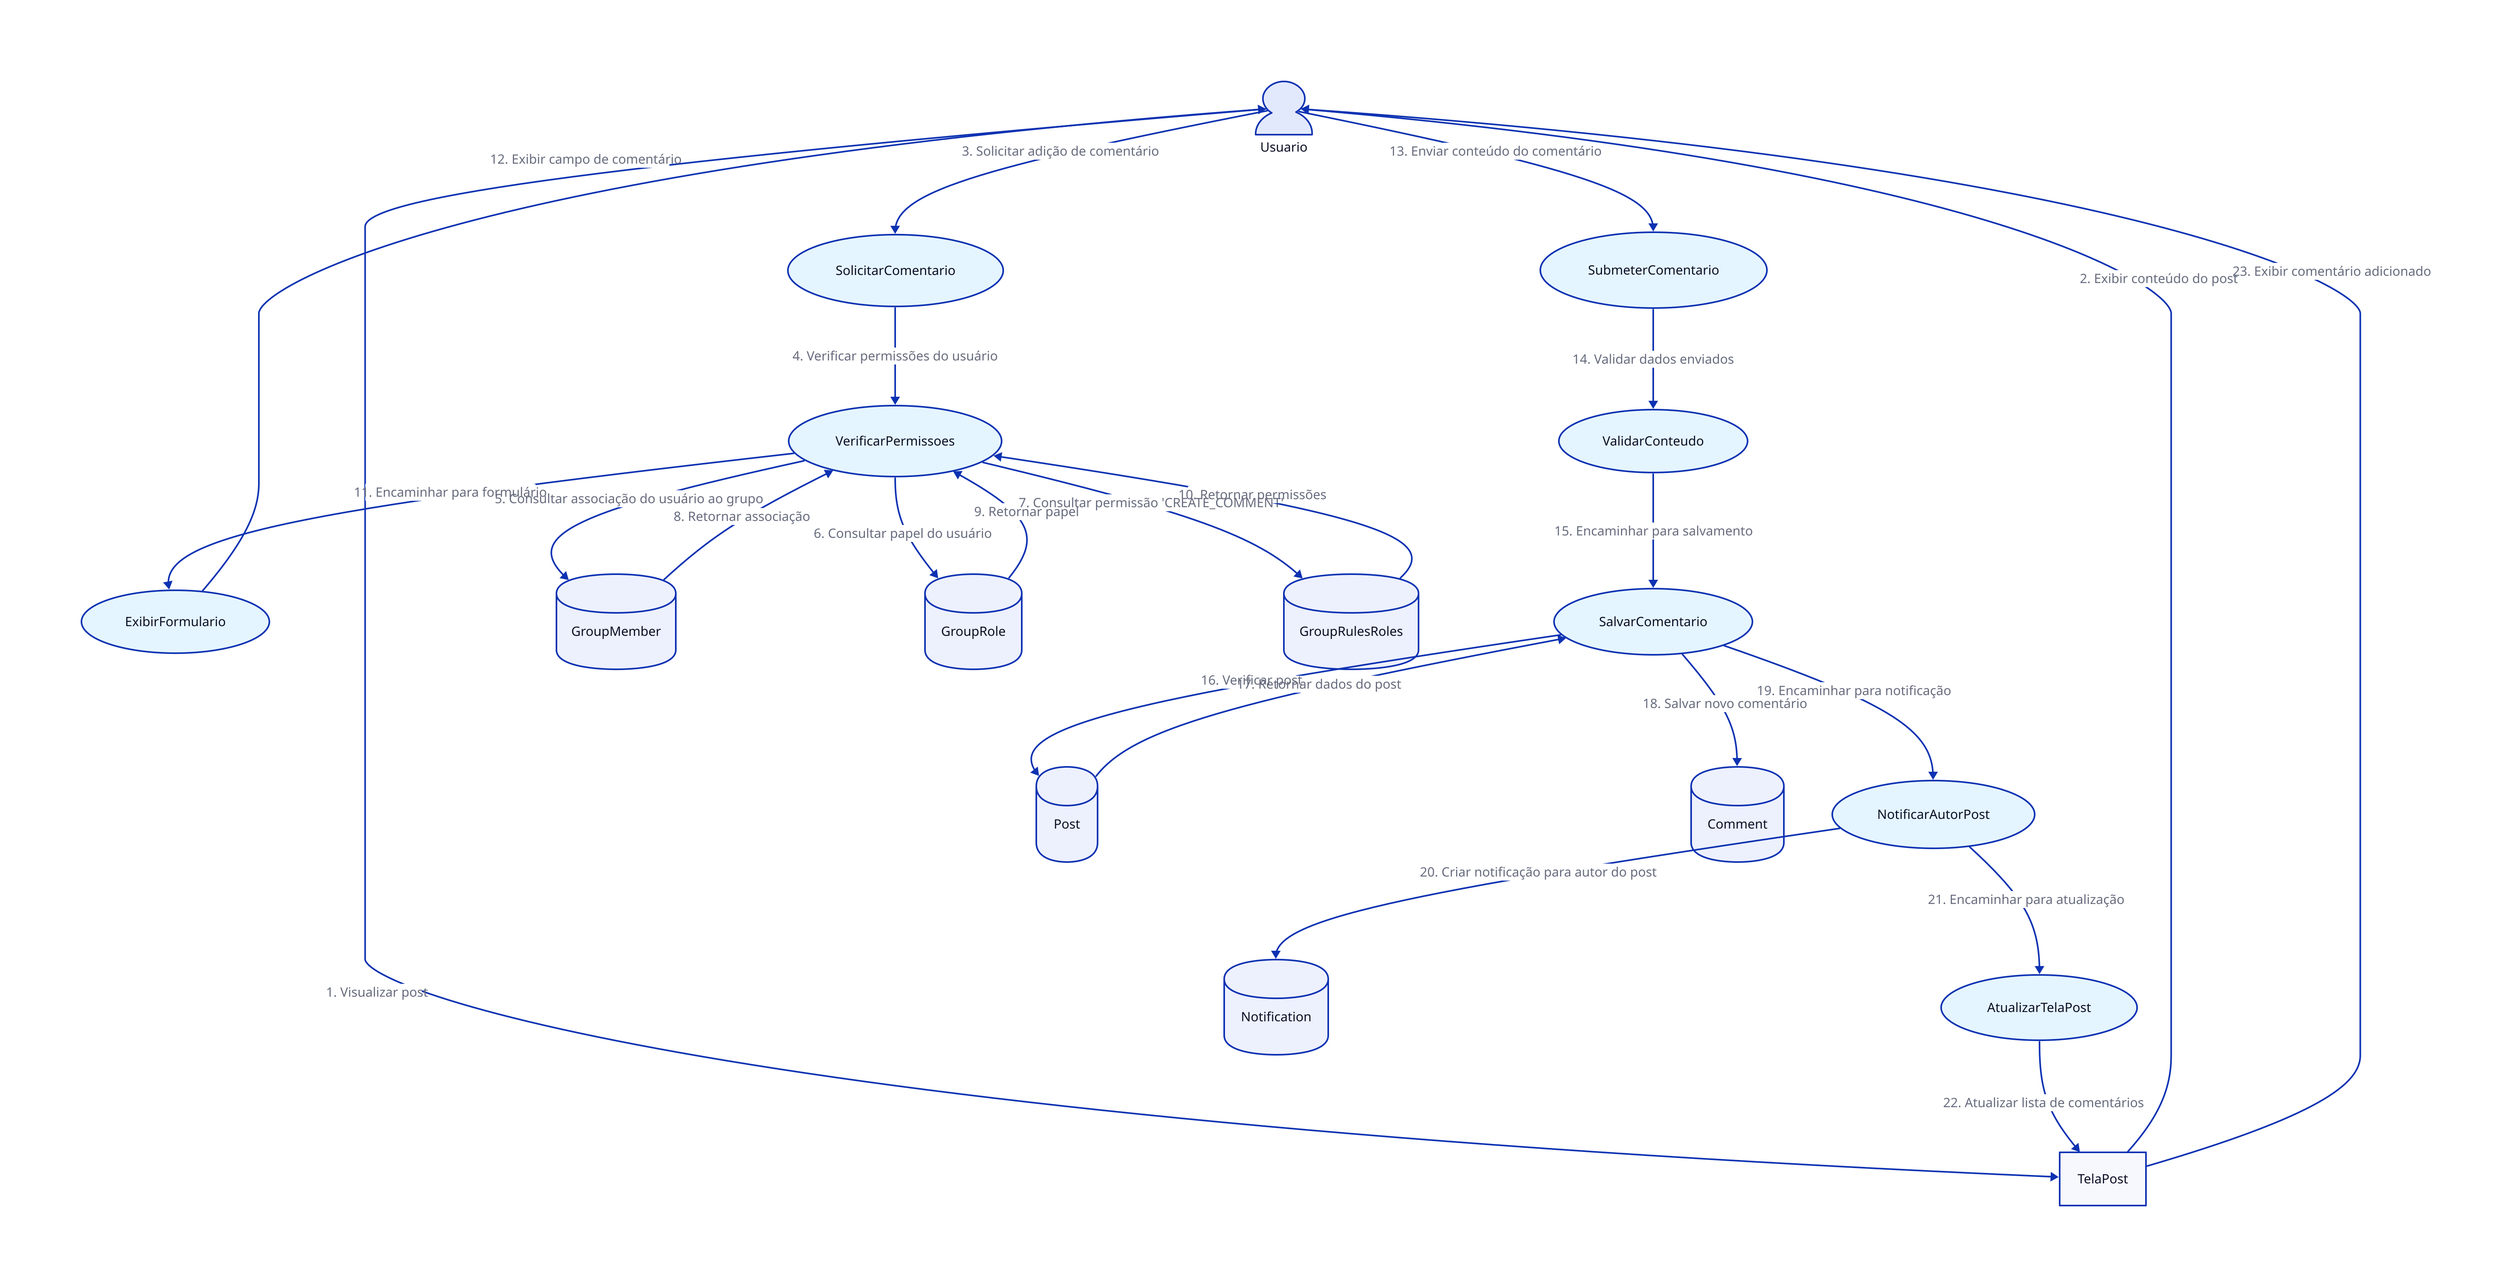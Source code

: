 Usuario: {
  shape: person
}

TelaPost: {
  shape: rectangle
}

SolicitarComentario: {
  shape: oval
  style.fill: "#E5F5FF"
}

VerificarPermissoes: {
  shape: oval
  style.fill: "#E5F5FF"
}

ExibirFormulario: {
  shape: oval
  style.fill: "#E5F5FF"
}

SubmeterComentario: {
  shape: oval
  style.fill: "#E5F5FF"
}

ValidarConteudo: {
  shape: oval
  style.fill: "#E5F5FF"
}

SalvarComentario: {
  shape: oval
  style.fill: "#E5F5FF"
}

NotificarAutorPost: {
  shape: oval
  style.fill: "#E5F5FF"
}

AtualizarTelaPost: {
  shape: oval
  style.fill: "#E5F5FF"
}

Post: {
  shape: cylinder
}

GroupMember: {
  shape: cylinder
}

GroupRole: {
  shape: cylinder
}

GroupRulesRoles: {
  shape: cylinder
}

Comment: {
  shape: cylinder
}

Notification: {
  shape: cylinder
}

Usuario -> TelaPost: "1. Visualizar post"
TelaPost -> Usuario: "2. Exibir conteúdo do post"
Usuario -> SolicitarComentario: "3. Solicitar adição de comentário"
SolicitarComentario -> VerificarPermissoes: "4. Verificar permissões do usuário"
VerificarPermissoes -> GroupMember: "5. Consultar associação do usuário ao grupo"
VerificarPermissoes -> GroupRole: "6. Consultar papel do usuário"
VerificarPermissoes -> GroupRulesRoles: "7. Consultar permissão 'CREATE_COMMENT'"
GroupMember -> VerificarPermissoes: "8. Retornar associação"
GroupRole -> VerificarPermissoes: "9. Retornar papel"
GroupRulesRoles -> VerificarPermissoes: "10. Retornar permissões"
VerificarPermissoes -> ExibirFormulario: "11. Encaminhar para formulário"
ExibirFormulario -> Usuario: "12. Exibir campo de comentário"
Usuario -> SubmeterComentario: "13. Enviar conteúdo do comentário"
SubmeterComentario -> ValidarConteudo: "14. Validar dados enviados"
ValidarConteudo -> SalvarComentario: "15. Encaminhar para salvamento"
SalvarComentario -> Post: "16. Verificar post"
Post -> SalvarComentario: "17. Retornar dados do post"
SalvarComentario -> Comment: "18. Salvar novo comentário"
SalvarComentario -> NotificarAutorPost: "19. Encaminhar para notificação"
NotificarAutorPost -> Notification: "20. Criar notificação para autor do post"
NotificarAutorPost -> AtualizarTelaPost: "21. Encaminhar para atualização"
AtualizarTelaPost -> TelaPost: "22. Atualizar lista de comentários"
TelaPost -> Usuario: "23. Exibir comentário adicionado"
